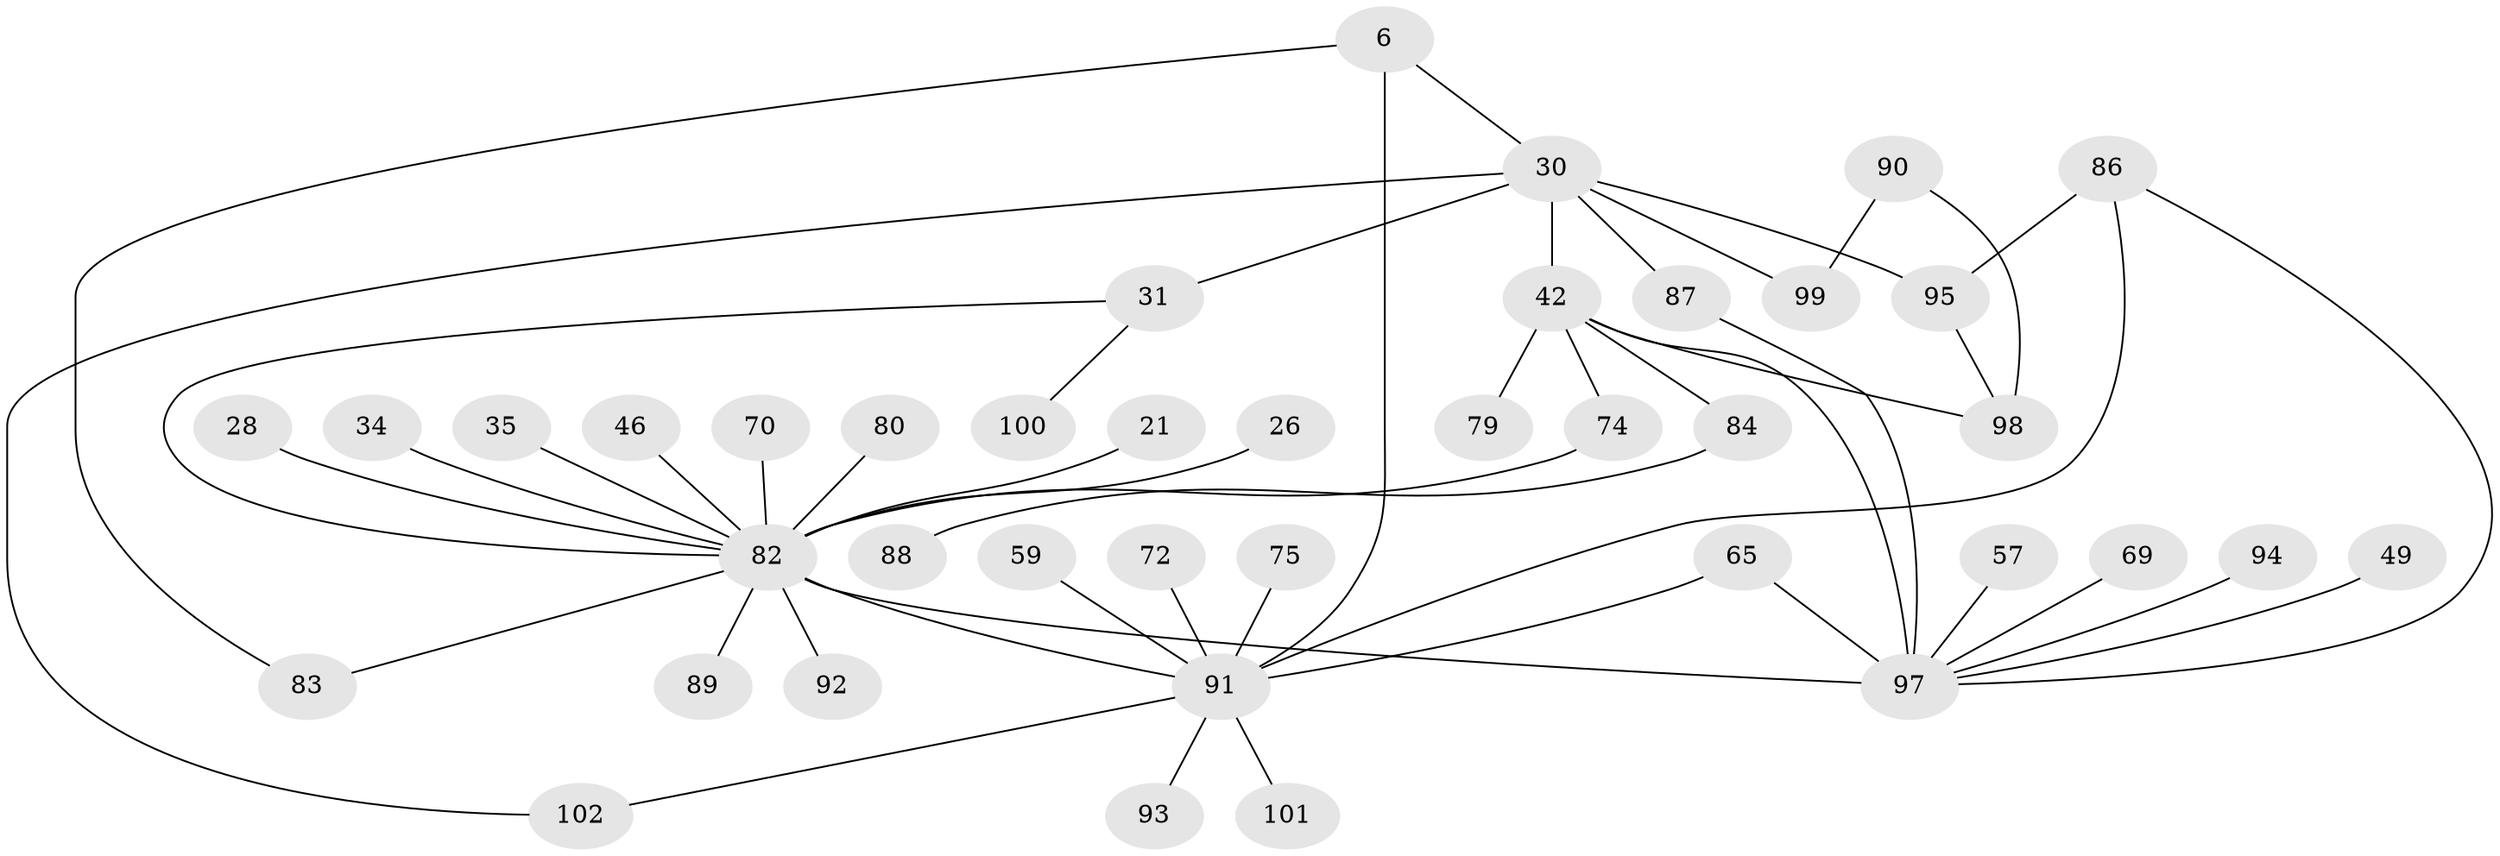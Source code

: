 // original degree distribution, {5: 0.029411764705882353, 7: 0.0196078431372549, 4: 0.09803921568627451, 2: 0.3137254901960784, 3: 0.21568627450980393, 6: 0.0196078431372549, 1: 0.30392156862745096}
// Generated by graph-tools (version 1.1) at 2025/44/03/04/25 21:44:59]
// undirected, 40 vertices, 50 edges
graph export_dot {
graph [start="1"]
  node [color=gray90,style=filled];
  6 [super="+4"];
  21;
  26;
  28;
  30 [super="+7"];
  31 [super="+11"];
  34;
  35;
  42 [super="+37+41"];
  46;
  49;
  57;
  59;
  65;
  69 [super="+66"];
  70;
  72;
  74 [super="+61"];
  75 [super="+64"];
  79 [super="+78"];
  80;
  82 [super="+2+19+47+76"];
  83 [super="+9+60"];
  84;
  86 [super="+45+73"];
  87;
  88;
  89 [super="+43"];
  90;
  91 [super="+24+53+85+55+77+10+67"];
  92;
  93;
  94;
  95 [super="+36"];
  97 [super="+27+71+56"];
  98 [super="+81"];
  99;
  100 [super="+51+54"];
  101;
  102 [super="+96"];
  6 -- 30;
  6 -- 91 [weight=3];
  6 -- 83;
  21 -- 82;
  26 -- 82;
  28 -- 82;
  30 -- 95;
  30 -- 99;
  30 -- 31 [weight=2];
  30 -- 87;
  30 -- 42 [weight=2];
  30 -- 102;
  31 -- 100;
  31 -- 82;
  34 -- 82;
  35 -- 82;
  42 -- 84;
  42 -- 97;
  42 -- 74;
  42 -- 98;
  42 -- 79;
  46 -- 82;
  49 -- 97;
  57 -- 97;
  59 -- 91;
  65 -- 97;
  65 -- 91;
  69 -- 97;
  70 -- 82;
  72 -- 91;
  74 -- 82;
  75 -- 91;
  80 -- 82;
  82 -- 92;
  82 -- 97 [weight=3];
  82 -- 91 [weight=3];
  82 -- 89;
  82 -- 83;
  84 -- 88;
  86 -- 97;
  86 -- 95;
  86 -- 91;
  87 -- 97;
  90 -- 99;
  90 -- 98;
  91 -- 93;
  91 -- 101;
  91 -- 102;
  94 -- 97;
  95 -- 98 [weight=2];
}
